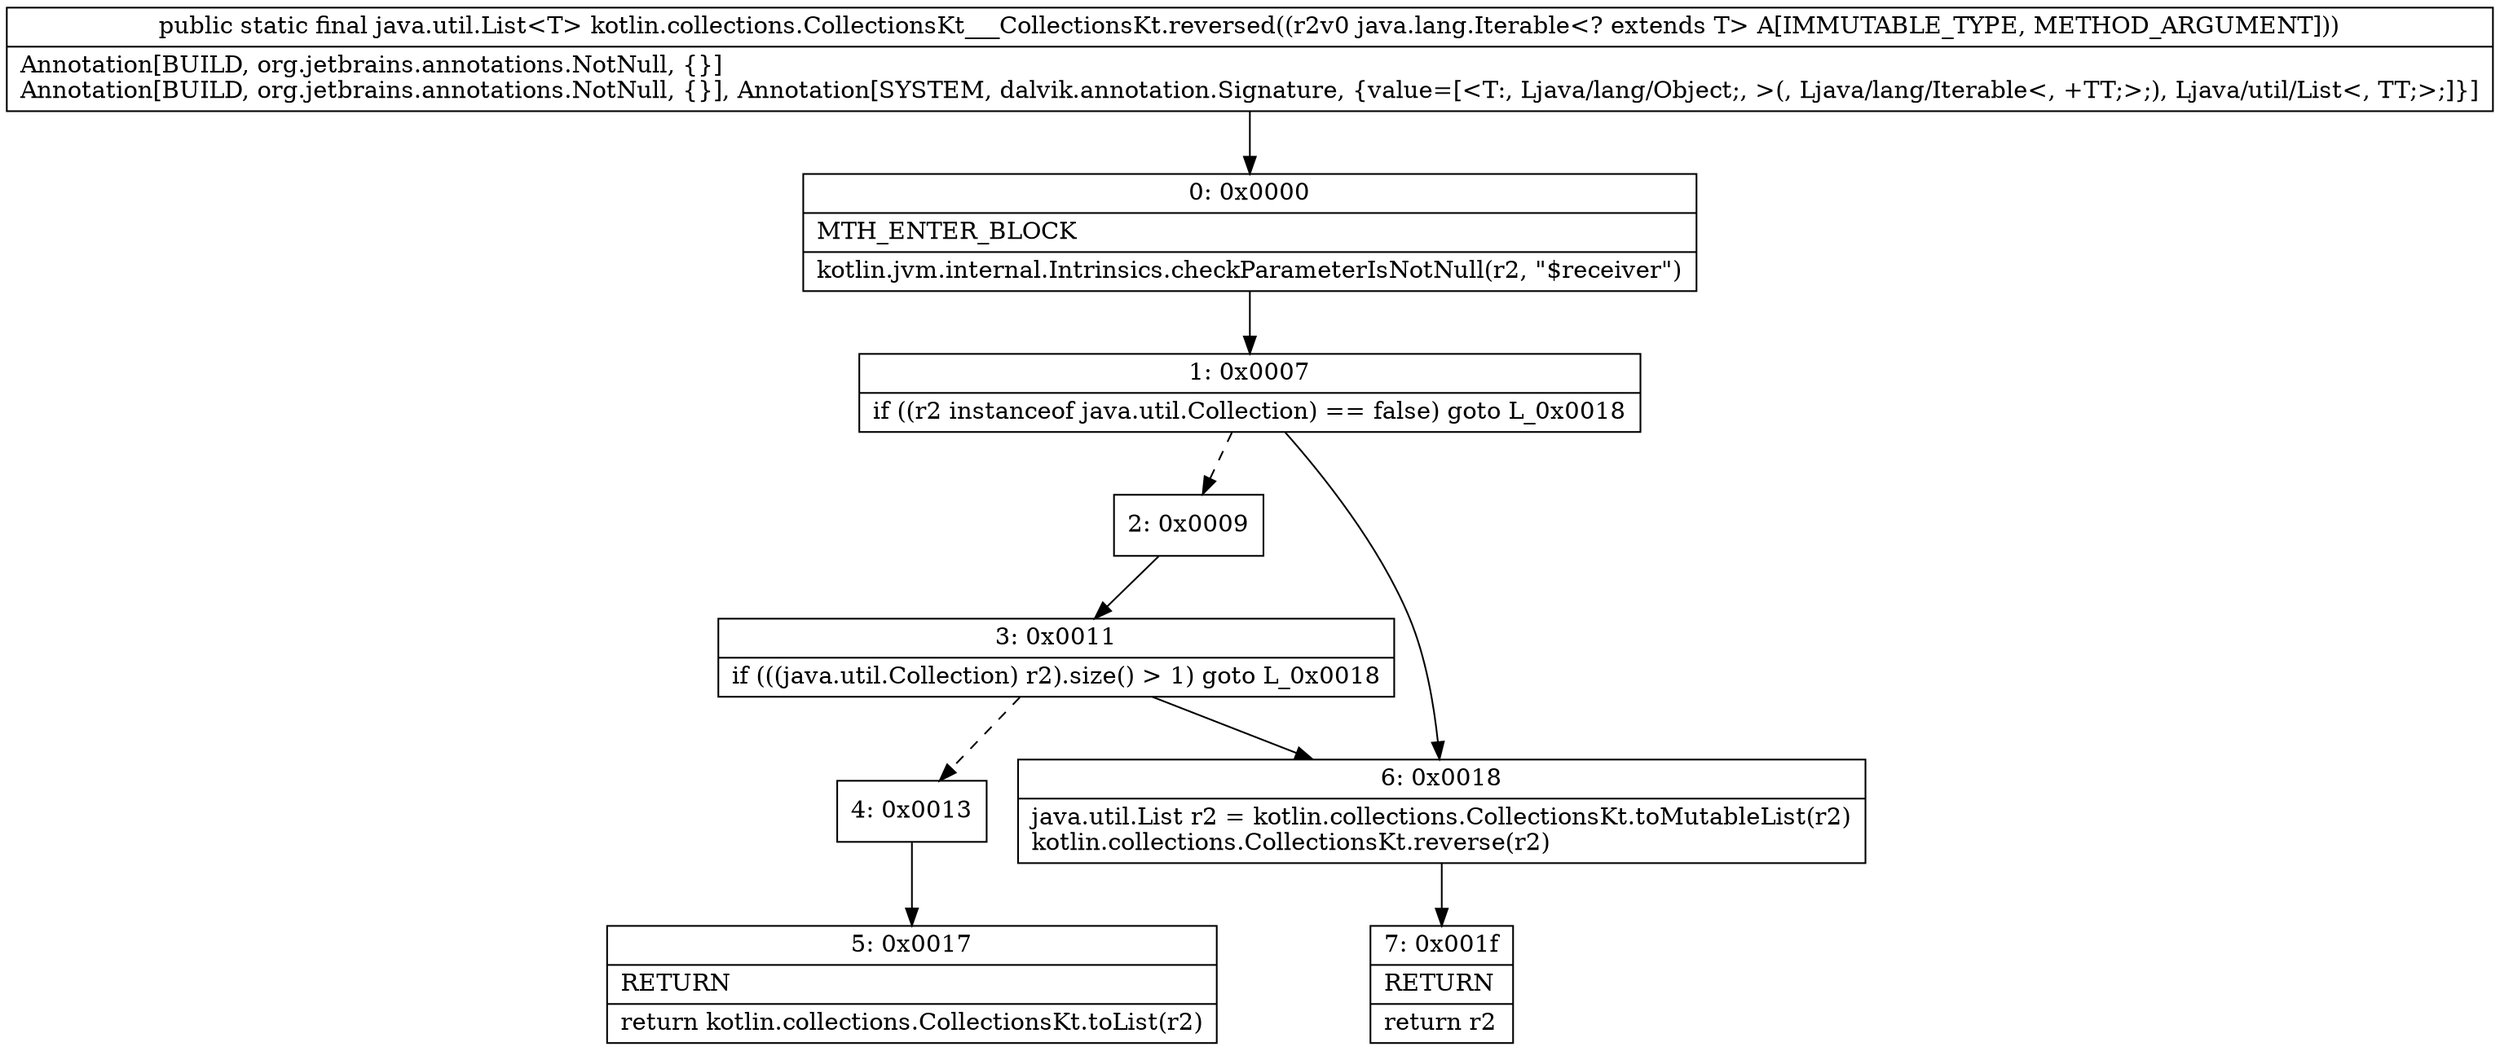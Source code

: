 digraph "CFG forkotlin.collections.CollectionsKt___CollectionsKt.reversed(Ljava\/lang\/Iterable;)Ljava\/util\/List;" {
Node_0 [shape=record,label="{0\:\ 0x0000|MTH_ENTER_BLOCK\l|kotlin.jvm.internal.Intrinsics.checkParameterIsNotNull(r2, \"$receiver\")\l}"];
Node_1 [shape=record,label="{1\:\ 0x0007|if ((r2 instanceof java.util.Collection) == false) goto L_0x0018\l}"];
Node_2 [shape=record,label="{2\:\ 0x0009}"];
Node_3 [shape=record,label="{3\:\ 0x0011|if (((java.util.Collection) r2).size() \> 1) goto L_0x0018\l}"];
Node_4 [shape=record,label="{4\:\ 0x0013}"];
Node_5 [shape=record,label="{5\:\ 0x0017|RETURN\l|return kotlin.collections.CollectionsKt.toList(r2)\l}"];
Node_6 [shape=record,label="{6\:\ 0x0018|java.util.List r2 = kotlin.collections.CollectionsKt.toMutableList(r2)\lkotlin.collections.CollectionsKt.reverse(r2)\l}"];
Node_7 [shape=record,label="{7\:\ 0x001f|RETURN\l|return r2\l}"];
MethodNode[shape=record,label="{public static final java.util.List\<T\> kotlin.collections.CollectionsKt___CollectionsKt.reversed((r2v0 java.lang.Iterable\<? extends T\> A[IMMUTABLE_TYPE, METHOD_ARGUMENT]))  | Annotation[BUILD, org.jetbrains.annotations.NotNull, \{\}]\lAnnotation[BUILD, org.jetbrains.annotations.NotNull, \{\}], Annotation[SYSTEM, dalvik.annotation.Signature, \{value=[\<T:, Ljava\/lang\/Object;, \>(, Ljava\/lang\/Iterable\<, +TT;\>;), Ljava\/util\/List\<, TT;\>;]\}]\l}"];
MethodNode -> Node_0;
Node_0 -> Node_1;
Node_1 -> Node_2[style=dashed];
Node_1 -> Node_6;
Node_2 -> Node_3;
Node_3 -> Node_4[style=dashed];
Node_3 -> Node_6;
Node_4 -> Node_5;
Node_6 -> Node_7;
}

